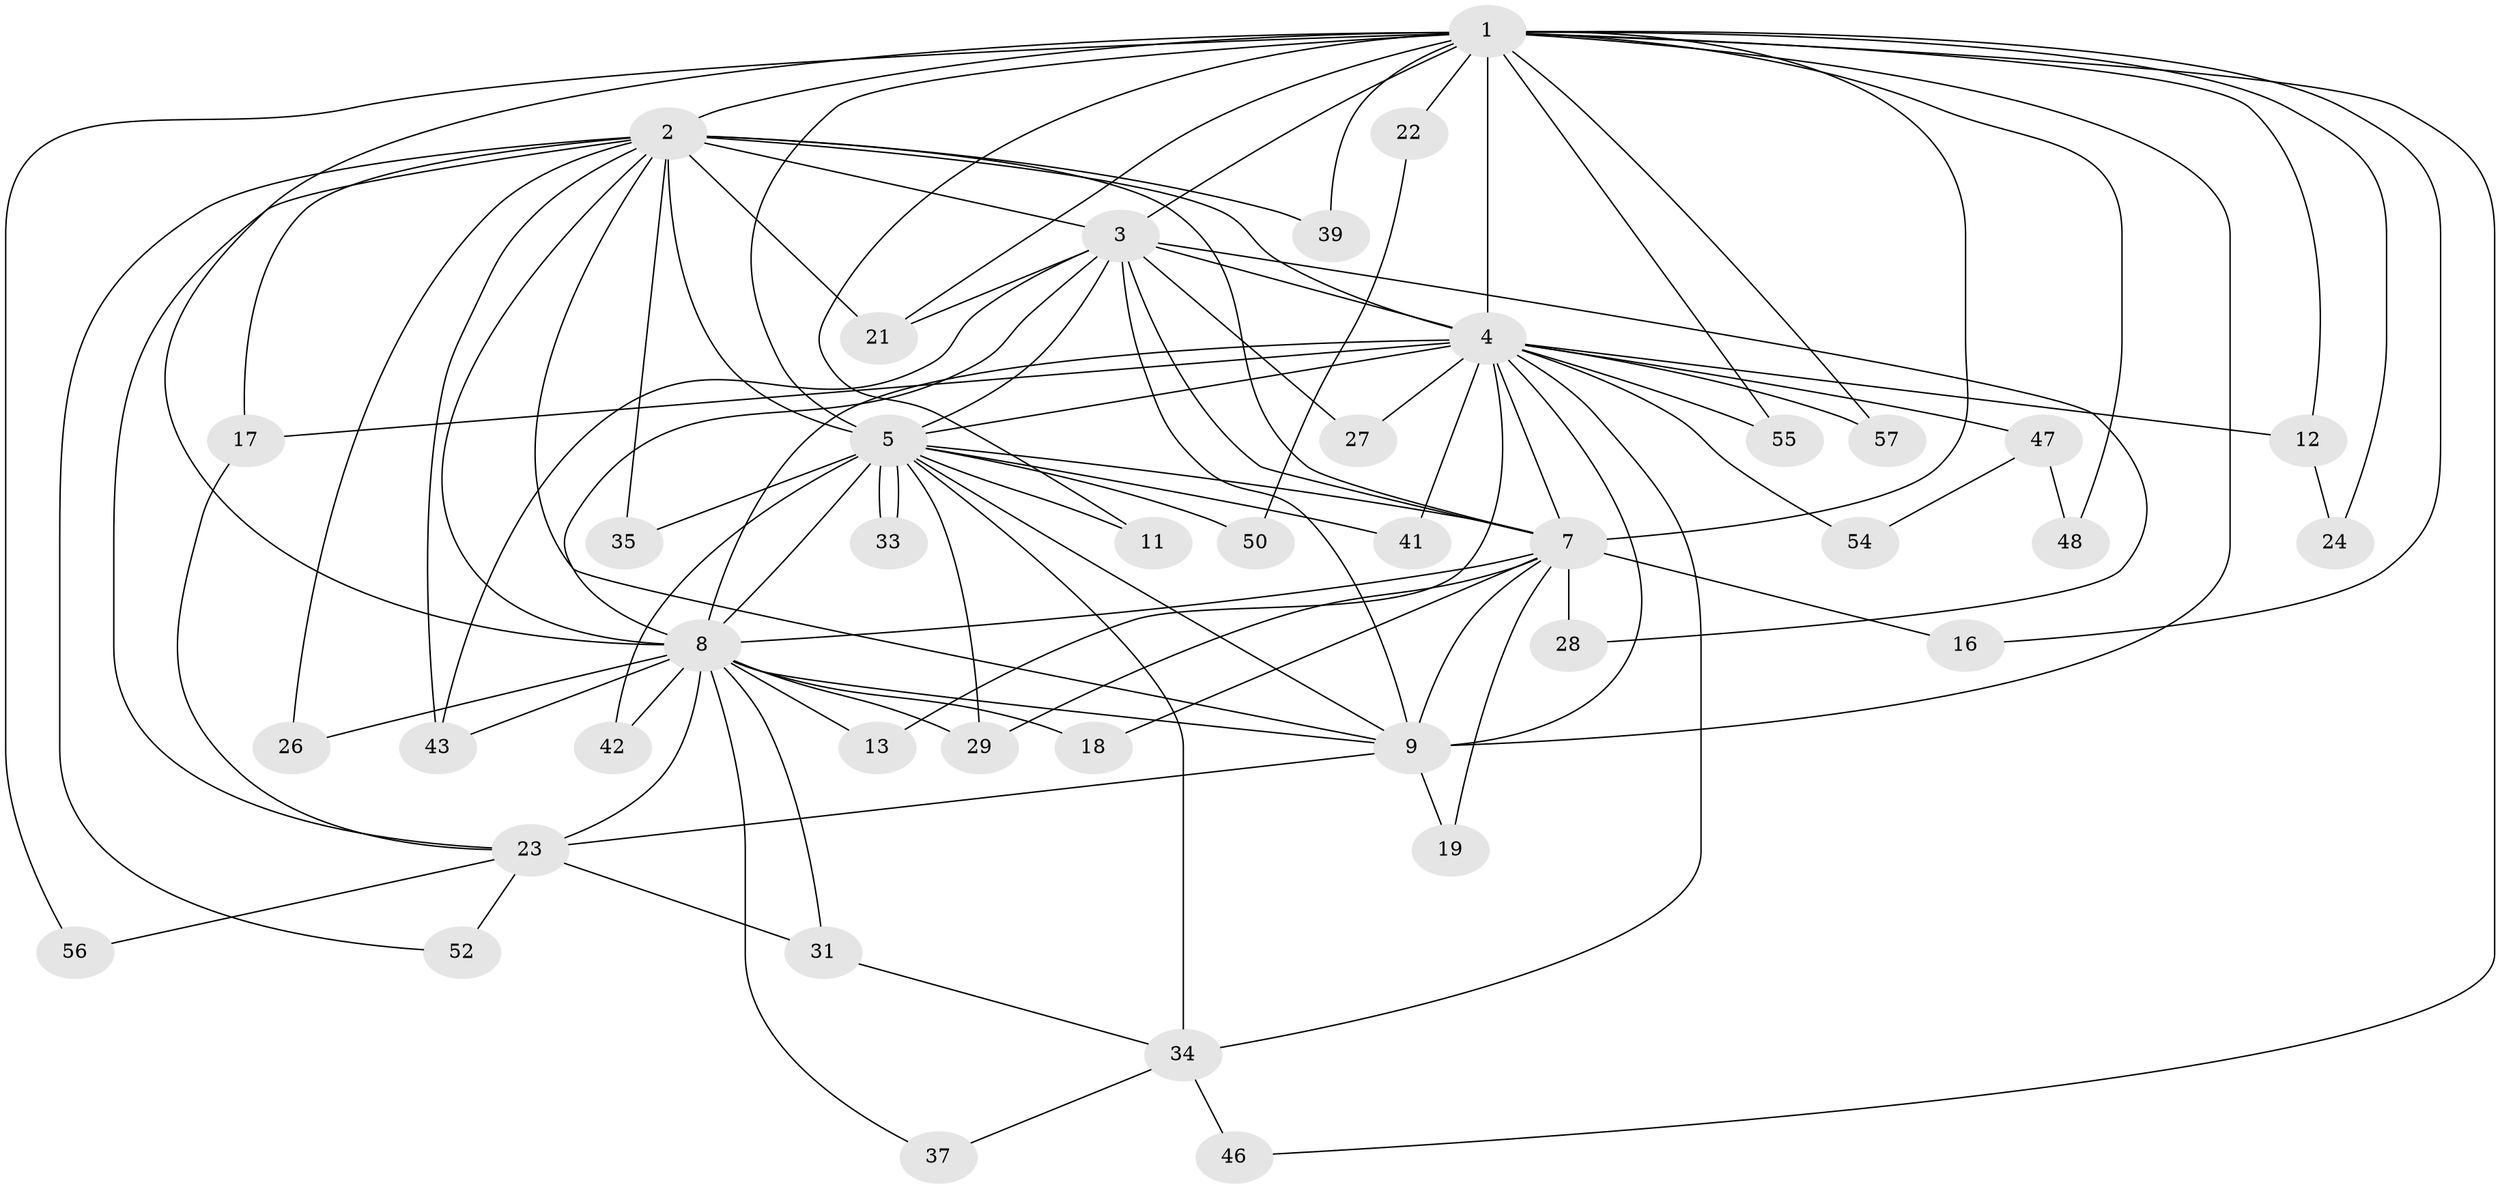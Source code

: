 // Generated by graph-tools (version 1.1) at 2025/23/03/03/25 07:23:37]
// undirected, 41 vertices, 98 edges
graph export_dot {
graph [start="1"]
  node [color=gray90,style=filled];
  1 [super="+6"];
  2 [super="+14"];
  3 [super="+49"];
  4 [super="+10"];
  5 [super="+30"];
  7 [super="+53"];
  8 [super="+51"];
  9 [super="+20"];
  11;
  12 [super="+15"];
  13;
  16;
  17 [super="+45"];
  18;
  19;
  21 [super="+32"];
  22;
  23 [super="+25"];
  24;
  26;
  27;
  28;
  29 [super="+40"];
  31;
  33 [super="+36"];
  34 [super="+38"];
  35;
  37;
  39;
  41;
  42;
  43 [super="+44"];
  46;
  47;
  48;
  50;
  52;
  54;
  55;
  56;
  57;
  1 -- 2 [weight=2];
  1 -- 3 [weight=3];
  1 -- 4 [weight=4];
  1 -- 5 [weight=2];
  1 -- 7 [weight=2];
  1 -- 8 [weight=2];
  1 -- 9 [weight=2];
  1 -- 16;
  1 -- 24;
  1 -- 39;
  1 -- 48;
  1 -- 55;
  1 -- 11;
  1 -- 12;
  1 -- 21;
  1 -- 22;
  1 -- 46;
  1 -- 56;
  1 -- 57;
  2 -- 3;
  2 -- 4 [weight=3];
  2 -- 5;
  2 -- 7;
  2 -- 8;
  2 -- 9;
  2 -- 21;
  2 -- 23;
  2 -- 26;
  2 -- 39;
  2 -- 52;
  2 -- 17;
  2 -- 35;
  2 -- 43;
  3 -- 4 [weight=2];
  3 -- 5;
  3 -- 7;
  3 -- 8;
  3 -- 9;
  3 -- 21;
  3 -- 27;
  3 -- 28;
  3 -- 43;
  4 -- 5 [weight=3];
  4 -- 7 [weight=2];
  4 -- 8 [weight=2];
  4 -- 9 [weight=3];
  4 -- 12 [weight=2];
  4 -- 13;
  4 -- 17;
  4 -- 34;
  4 -- 41;
  4 -- 47 [weight=2];
  4 -- 54;
  4 -- 55;
  4 -- 57;
  4 -- 27;
  5 -- 7;
  5 -- 8;
  5 -- 9;
  5 -- 11;
  5 -- 29;
  5 -- 33 [weight=2];
  5 -- 33;
  5 -- 35;
  5 -- 41;
  5 -- 42;
  5 -- 50;
  5 -- 34;
  7 -- 8;
  7 -- 9;
  7 -- 16;
  7 -- 18;
  7 -- 19;
  7 -- 28;
  7 -- 29;
  8 -- 9;
  8 -- 13;
  8 -- 18;
  8 -- 26;
  8 -- 31;
  8 -- 37;
  8 -- 42;
  8 -- 43;
  8 -- 23;
  8 -- 29;
  9 -- 19;
  9 -- 23 [weight=2];
  12 -- 24;
  17 -- 23;
  22 -- 50;
  23 -- 52;
  23 -- 56;
  23 -- 31;
  31 -- 34;
  34 -- 37;
  34 -- 46;
  47 -- 48;
  47 -- 54;
}
